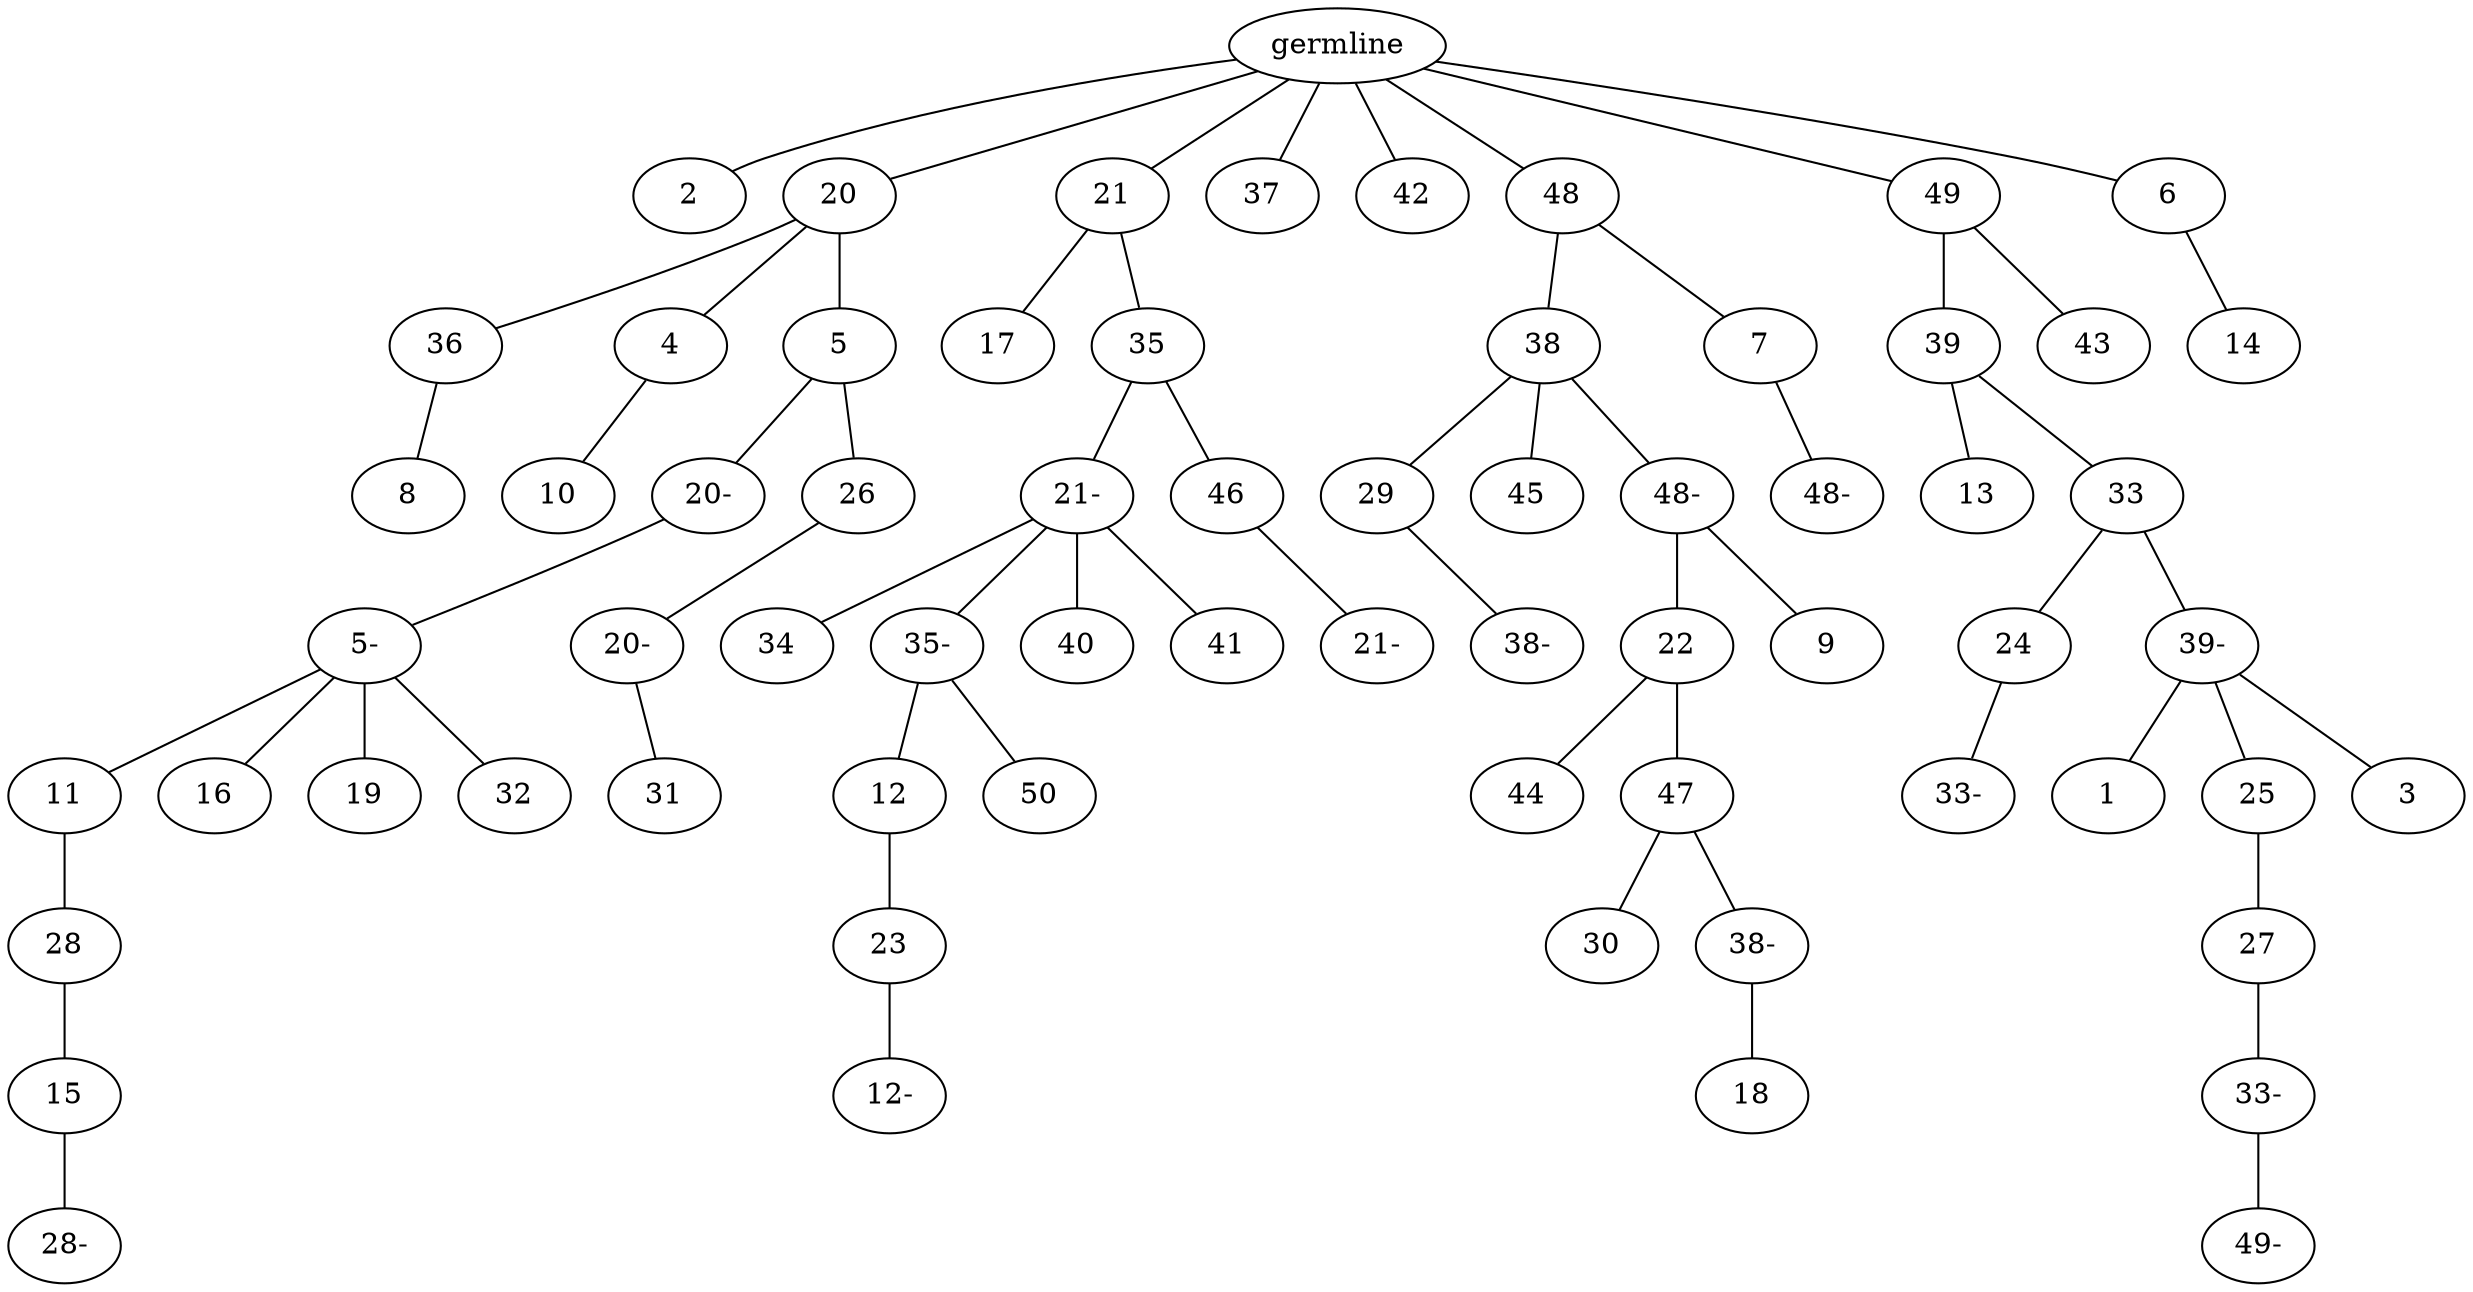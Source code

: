 graph tree {
    "140129050044208" [label="germline"];
    "140129050710800" [label="2"];
    "140129050713680" [label="20"];
    "140129050658224" [label="36"];
    "140129050660432" [label="8"];
    "140129050659568" [label="4"];
    "140129050658944" [label="10"];
    "140129050660240" [label="5"];
    "140129050108160" [label="20-"];
    "140129050110992" [label="5-"];
    "140129050647520" [label="11"];
    "140129050646704" [label="28"];
    "140129050647424" [label="15"];
    "140129050648336" [label="28-"];
    "140129050647184" [label="16"];
    "140129050644976" [label="19"];
    "140129050647712" [label="32"];
    "140129050108544" [label="26"];
    "140129050646896" [label="20-"];
    "140129050645984" [label="31"];
    "140129050713392" [label="21"];
    "140129050660624" [label="17"];
    "140129050109936" [label="35"];
    "140129050646272" [label="21-"];
    "140129050645888" [label="34"];
    "140129050648144" [label="35-"];
    "140129050705056" [label="12"];
    "140129050704480" [label="23"];
    "140129050702032" [label="12-"];
    "140129050703136" [label="50"];
    "140129049809584" [label="40"];
    "140129051041072" [label="41"];
    "140129050645600" [label="46"];
    "140129050705392" [label="21-"];
    "140129050269728" [label="37"];
    "140129050658608" [label="42"];
    "140129050657456" [label="48"];
    "140129050702848" [label="38"];
    "140129050752720" [label="29"];
    "140129050753056" [label="38-"];
    "140129050754160" [label="45"];
    "140129050751616" [label="48-"];
    "140129050752384" [label="22"];
    "140129050751568" [label="44"];
    "140129050753728" [label="47"];
    "140129050802880" [label="30"];
    "140129050800528" [label="38-"];
    "140129051354496" [label="18"];
    "140129050754640" [label="9"];
    "140129050644784" [label="7"];
    "140129050751712" [label="48-"];
    "140129050108976" [label="49"];
    "140129050751040" [label="39"];
    "140129050844176" [label="13"];
    "140129050844752" [label="33"];
    "140129050803648" [label="24"];
    "140129050803552" [label="33-"];
    "140129050802304" [label="39-"];
    "140129050800960" [label="1"];
    "140129050802496" [label="25"];
    "140129050769296" [label="27"];
    "140129050770352" [label="33-"];
    "140129050336224" [label="49-"];
    "140129050801152" [label="3"];
    "140129050752816" [label="43"];
    "140129050701984" [label="6"];
    "140129050751520" [label="14"];
    "140129050044208" -- "140129050710800";
    "140129050044208" -- "140129050713680";
    "140129050044208" -- "140129050713392";
    "140129050044208" -- "140129050269728";
    "140129050044208" -- "140129050658608";
    "140129050044208" -- "140129050657456";
    "140129050044208" -- "140129050108976";
    "140129050044208" -- "140129050701984";
    "140129050713680" -- "140129050658224";
    "140129050713680" -- "140129050659568";
    "140129050713680" -- "140129050660240";
    "140129050658224" -- "140129050660432";
    "140129050659568" -- "140129050658944";
    "140129050660240" -- "140129050108160";
    "140129050660240" -- "140129050108544";
    "140129050108160" -- "140129050110992";
    "140129050110992" -- "140129050647520";
    "140129050110992" -- "140129050647184";
    "140129050110992" -- "140129050644976";
    "140129050110992" -- "140129050647712";
    "140129050647520" -- "140129050646704";
    "140129050646704" -- "140129050647424";
    "140129050647424" -- "140129050648336";
    "140129050108544" -- "140129050646896";
    "140129050646896" -- "140129050645984";
    "140129050713392" -- "140129050660624";
    "140129050713392" -- "140129050109936";
    "140129050109936" -- "140129050646272";
    "140129050109936" -- "140129050645600";
    "140129050646272" -- "140129050645888";
    "140129050646272" -- "140129050648144";
    "140129050646272" -- "140129049809584";
    "140129050646272" -- "140129051041072";
    "140129050648144" -- "140129050705056";
    "140129050648144" -- "140129050703136";
    "140129050705056" -- "140129050704480";
    "140129050704480" -- "140129050702032";
    "140129050645600" -- "140129050705392";
    "140129050657456" -- "140129050702848";
    "140129050657456" -- "140129050644784";
    "140129050702848" -- "140129050752720";
    "140129050702848" -- "140129050754160";
    "140129050702848" -- "140129050751616";
    "140129050752720" -- "140129050753056";
    "140129050751616" -- "140129050752384";
    "140129050751616" -- "140129050754640";
    "140129050752384" -- "140129050751568";
    "140129050752384" -- "140129050753728";
    "140129050753728" -- "140129050802880";
    "140129050753728" -- "140129050800528";
    "140129050800528" -- "140129051354496";
    "140129050644784" -- "140129050751712";
    "140129050108976" -- "140129050751040";
    "140129050108976" -- "140129050752816";
    "140129050751040" -- "140129050844176";
    "140129050751040" -- "140129050844752";
    "140129050844752" -- "140129050803648";
    "140129050844752" -- "140129050802304";
    "140129050803648" -- "140129050803552";
    "140129050802304" -- "140129050800960";
    "140129050802304" -- "140129050802496";
    "140129050802304" -- "140129050801152";
    "140129050802496" -- "140129050769296";
    "140129050769296" -- "140129050770352";
    "140129050770352" -- "140129050336224";
    "140129050701984" -- "140129050751520";
}
